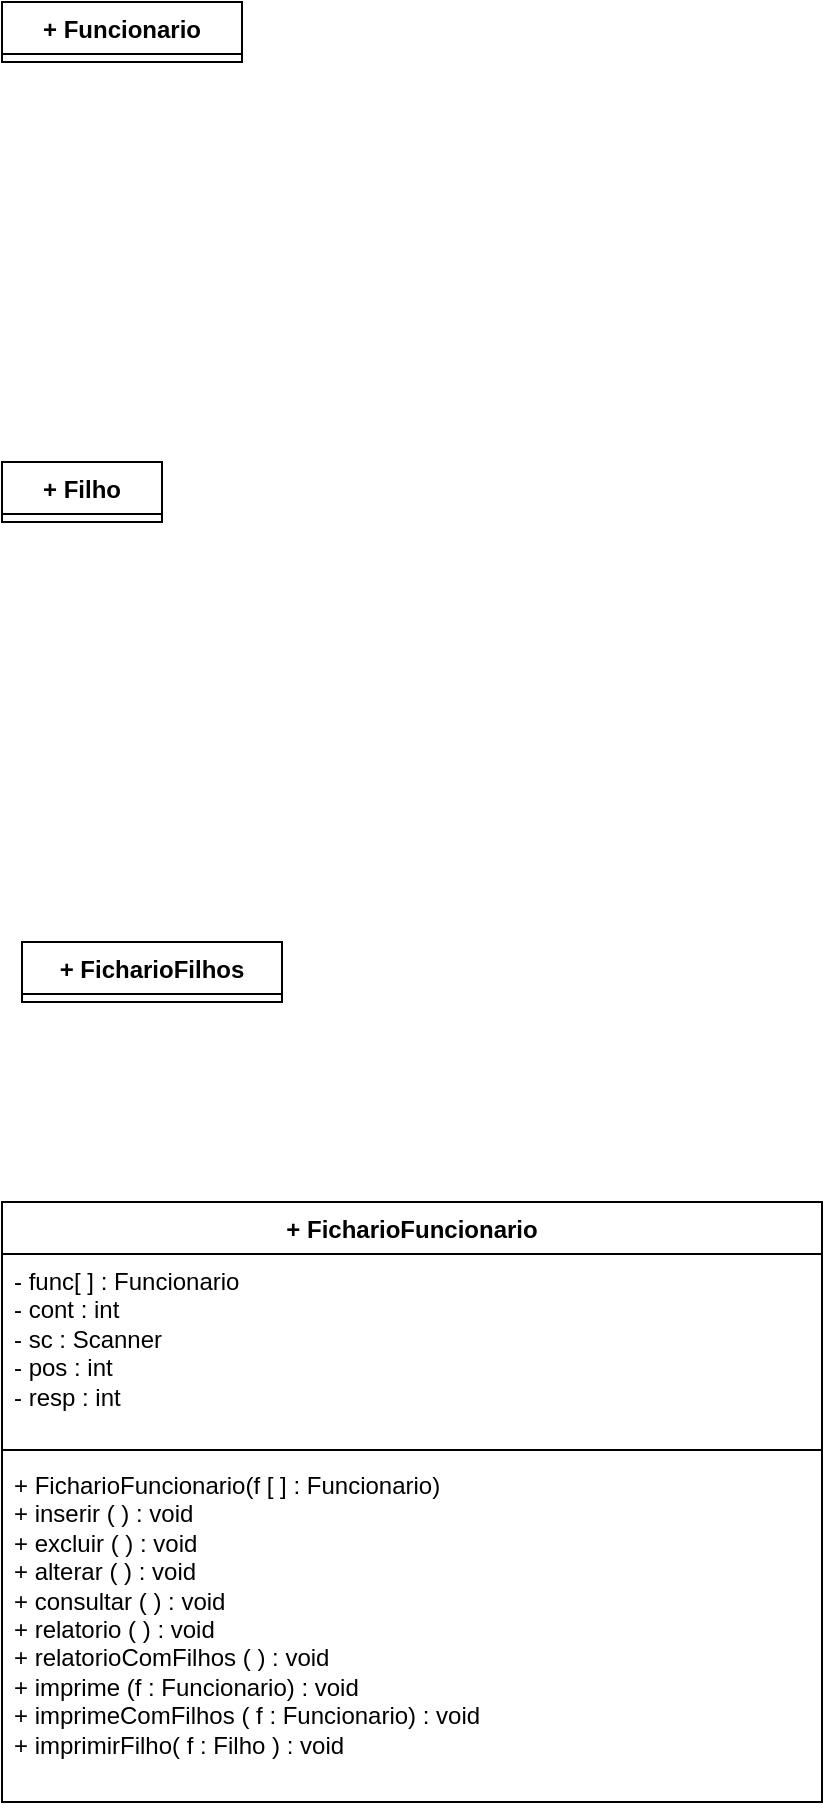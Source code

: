<mxfile version="21.0.4" type="github">
  <diagram name="Página-1" id="oSTfT7jeTgy9XI2y8ly9">
    <mxGraphModel dx="992" dy="476" grid="1" gridSize="10" guides="1" tooltips="1" connect="1" arrows="1" fold="1" page="1" pageScale="1" pageWidth="827" pageHeight="1169" math="0" shadow="0">
      <root>
        <mxCell id="0" />
        <mxCell id="1" parent="0" />
        <mxCell id="H7Jf5DhdHRIc8OerrFZY-1" value="+ Funcionario" style="swimlane;fontStyle=1;align=center;verticalAlign=top;childLayout=stackLayout;horizontal=1;startSize=26;horizontalStack=0;resizeParent=1;resizeParentMax=0;resizeLast=0;collapsible=1;marginBottom=0;whiteSpace=wrap;html=1;" vertex="1" collapsed="1" parent="1">
          <mxGeometry x="70" y="90" width="120" height="30" as="geometry">
            <mxRectangle x="70" y="90" width="500" height="210" as="alternateBounds" />
          </mxGeometry>
        </mxCell>
        <mxCell id="H7Jf5DhdHRIc8OerrFZY-2" value="- cpf : String&lt;br&gt;- nome : String&lt;br&gt;- salario : float&lt;br&gt;- identidade: String&lt;br&gt;- Filho filhos [10];&amp;nbsp;" style="text;strokeColor=none;fillColor=none;align=left;verticalAlign=top;spacingLeft=4;spacingRight=4;overflow=hidden;rotatable=0;points=[[0,0.5],[1,0.5]];portConstraint=eastwest;whiteSpace=wrap;html=1;" vertex="1" parent="H7Jf5DhdHRIc8OerrFZY-1">
          <mxGeometry y="26" width="500" height="94" as="geometry" />
        </mxCell>
        <mxCell id="H7Jf5DhdHRIc8OerrFZY-3" value="" style="line;strokeWidth=1;fillColor=none;align=left;verticalAlign=middle;spacingTop=-1;spacingLeft=3;spacingRight=3;rotatable=0;labelPosition=right;points=[];portConstraint=eastwest;strokeColor=inherit;" vertex="1" parent="H7Jf5DhdHRIc8OerrFZY-1">
          <mxGeometry y="120" width="500" height="8" as="geometry" />
        </mxCell>
        <mxCell id="H7Jf5DhdHRIc8OerrFZY-4" value="+ Funcionario()&lt;br&gt;+ Funcionario(cpf : String, nome: String, salario: float, identidade: String, filhos[10]: Filho)" style="text;strokeColor=none;fillColor=none;align=left;verticalAlign=top;spacingLeft=4;spacingRight=4;overflow=hidden;rotatable=0;points=[[0,0.5],[1,0.5]];portConstraint=eastwest;whiteSpace=wrap;html=1;" vertex="1" parent="H7Jf5DhdHRIc8OerrFZY-1">
          <mxGeometry y="128" width="500" height="82" as="geometry" />
        </mxCell>
        <mxCell id="H7Jf5DhdHRIc8OerrFZY-6" value="+ Filho" style="swimlane;fontStyle=1;align=center;verticalAlign=top;childLayout=stackLayout;horizontal=1;startSize=26;horizontalStack=0;resizeParent=1;resizeParentMax=0;resizeLast=0;collapsible=1;marginBottom=0;whiteSpace=wrap;html=1;" vertex="1" collapsed="1" parent="1">
          <mxGeometry x="70" y="320" width="80" height="30" as="geometry">
            <mxRectangle x="70" y="320" width="500" height="200" as="alternateBounds" />
          </mxGeometry>
        </mxCell>
        <mxCell id="H7Jf5DhdHRIc8OerrFZY-7" value="- cpf : String&lt;br&gt;- nome : String&lt;br&gt;- numCertNasc: String&lt;br&gt;- dataNascimento: String&amp;nbsp;" style="text;strokeColor=none;fillColor=none;align=left;verticalAlign=top;spacingLeft=4;spacingRight=4;overflow=hidden;rotatable=0;points=[[0,0.5],[1,0.5]];portConstraint=eastwest;whiteSpace=wrap;html=1;" vertex="1" parent="H7Jf5DhdHRIc8OerrFZY-6">
          <mxGeometry y="26" width="500" height="84" as="geometry" />
        </mxCell>
        <mxCell id="H7Jf5DhdHRIc8OerrFZY-8" value="" style="line;strokeWidth=1;fillColor=none;align=left;verticalAlign=middle;spacingTop=-1;spacingLeft=3;spacingRight=3;rotatable=0;labelPosition=right;points=[];portConstraint=eastwest;strokeColor=inherit;" vertex="1" parent="H7Jf5DhdHRIc8OerrFZY-6">
          <mxGeometry y="110" width="500" height="8" as="geometry" />
        </mxCell>
        <mxCell id="H7Jf5DhdHRIc8OerrFZY-9" value="+ Filho()&lt;br&gt;+ Filho(cpf : String, nome: String, numCertNasc: String, dataNascimento: String)&lt;br&gt;" style="text;strokeColor=none;fillColor=none;align=left;verticalAlign=top;spacingLeft=4;spacingRight=4;overflow=hidden;rotatable=0;points=[[0,0.5],[1,0.5]];portConstraint=eastwest;whiteSpace=wrap;html=1;" vertex="1" parent="H7Jf5DhdHRIc8OerrFZY-6">
          <mxGeometry y="118" width="500" height="82" as="geometry" />
        </mxCell>
        <mxCell id="H7Jf5DhdHRIc8OerrFZY-10" value="+ FicharioFilhos" style="swimlane;fontStyle=1;align=center;verticalAlign=top;childLayout=stackLayout;horizontal=1;startSize=26;horizontalStack=0;resizeParent=1;resizeParentMax=0;resizeLast=0;collapsible=1;marginBottom=0;whiteSpace=wrap;html=1;" vertex="1" collapsed="1" parent="1">
          <mxGeometry x="80" y="560" width="130" height="30" as="geometry">
            <mxRectangle x="80" y="560" width="490" height="298" as="alternateBounds" />
          </mxGeometry>
        </mxCell>
        <mxCell id="H7Jf5DhdHRIc8OerrFZY-11" value="- posFunc : int&lt;br&gt;- cont : int&lt;br&gt;- funcs [ ] : Funcionario&lt;br&gt;- pos : int&lt;br&gt;- resp : int&amp;nbsp;&lt;br&gt;- sc : Scanner;" style="text;strokeColor=none;fillColor=none;align=left;verticalAlign=top;spacingLeft=4;spacingRight=4;overflow=hidden;rotatable=0;points=[[0,0.5],[1,0.5]];portConstraint=eastwest;whiteSpace=wrap;html=1;" vertex="1" parent="H7Jf5DhdHRIc8OerrFZY-10">
          <mxGeometry y="26" width="490" height="114" as="geometry" />
        </mxCell>
        <mxCell id="H7Jf5DhdHRIc8OerrFZY-12" value="" style="line;strokeWidth=1;fillColor=none;align=left;verticalAlign=middle;spacingTop=-1;spacingLeft=3;spacingRight=3;rotatable=0;labelPosition=right;points=[];portConstraint=eastwest;strokeColor=inherit;" vertex="1" parent="H7Jf5DhdHRIc8OerrFZY-10">
          <mxGeometry y="140" width="490" height="8" as="geometry" />
        </mxCell>
        <mxCell id="H7Jf5DhdHRIc8OerrFZY-13" value="+ FicharioFilho( f [ ] : Funcionario)&lt;br&gt;+ inserir( ) : void&lt;br&gt;+ excluir( ) : void&lt;br&gt;+ alterar( ) : void&lt;br&gt;+ consultar( ) : void&lt;br&gt;+ relatorio( ) : void&lt;br&gt;+ imprimir ( f: Filho) : void" style="text;strokeColor=none;fillColor=none;align=left;verticalAlign=top;spacingLeft=4;spacingRight=4;overflow=hidden;rotatable=0;points=[[0,0.5],[1,0.5]];portConstraint=eastwest;whiteSpace=wrap;html=1;" vertex="1" parent="H7Jf5DhdHRIc8OerrFZY-10">
          <mxGeometry y="148" width="490" height="150" as="geometry" />
        </mxCell>
        <mxCell id="H7Jf5DhdHRIc8OerrFZY-14" value="+ FicharioFuncionario" style="swimlane;fontStyle=1;align=center;verticalAlign=top;childLayout=stackLayout;horizontal=1;startSize=26;horizontalStack=0;resizeParent=1;resizeParentMax=0;resizeLast=0;collapsible=1;marginBottom=0;whiteSpace=wrap;html=1;" vertex="1" parent="1">
          <mxGeometry x="70" y="690" width="410" height="300" as="geometry" />
        </mxCell>
        <mxCell id="H7Jf5DhdHRIc8OerrFZY-15" value="- func[ ] : Funcionario&lt;br&gt;- cont : int&lt;br&gt;- sc : Scanner&lt;br&gt;- pos : int&lt;br&gt;- resp : int&lt;br&gt;&lt;br&gt;" style="text;strokeColor=none;fillColor=none;align=left;verticalAlign=top;spacingLeft=4;spacingRight=4;overflow=hidden;rotatable=0;points=[[0,0.5],[1,0.5]];portConstraint=eastwest;whiteSpace=wrap;html=1;" vertex="1" parent="H7Jf5DhdHRIc8OerrFZY-14">
          <mxGeometry y="26" width="410" height="94" as="geometry" />
        </mxCell>
        <mxCell id="H7Jf5DhdHRIc8OerrFZY-16" value="" style="line;strokeWidth=1;fillColor=none;align=left;verticalAlign=middle;spacingTop=-1;spacingLeft=3;spacingRight=3;rotatable=0;labelPosition=right;points=[];portConstraint=eastwest;strokeColor=inherit;" vertex="1" parent="H7Jf5DhdHRIc8OerrFZY-14">
          <mxGeometry y="120" width="410" height="8" as="geometry" />
        </mxCell>
        <mxCell id="H7Jf5DhdHRIc8OerrFZY-17" value="+ FicharioFuncionario(f [ ] : Funcionario)&lt;br&gt;+ inserir ( ) : void&lt;br&gt;+ excluir ( ) : void&lt;br&gt;+ alterar ( ) : void&lt;br&gt;+ consultar ( ) : void&lt;br&gt;+ relatorio ( ) : void&lt;br&gt;+ relatorioComFilhos ( ) : void&lt;br&gt;+ imprime (f : Funcionario) : void&lt;br&gt;+ imprimeComFilhos ( f : Funcionario) : void&lt;br&gt;+ imprimirFilho( f : Filho ) : void&lt;br&gt;&amp;nbsp;" style="text;strokeColor=none;fillColor=none;align=left;verticalAlign=top;spacingLeft=4;spacingRight=4;overflow=hidden;rotatable=0;points=[[0,0.5],[1,0.5]];portConstraint=eastwest;whiteSpace=wrap;html=1;" vertex="1" parent="H7Jf5DhdHRIc8OerrFZY-14">
          <mxGeometry y="128" width="410" height="172" as="geometry" />
        </mxCell>
      </root>
    </mxGraphModel>
  </diagram>
</mxfile>
